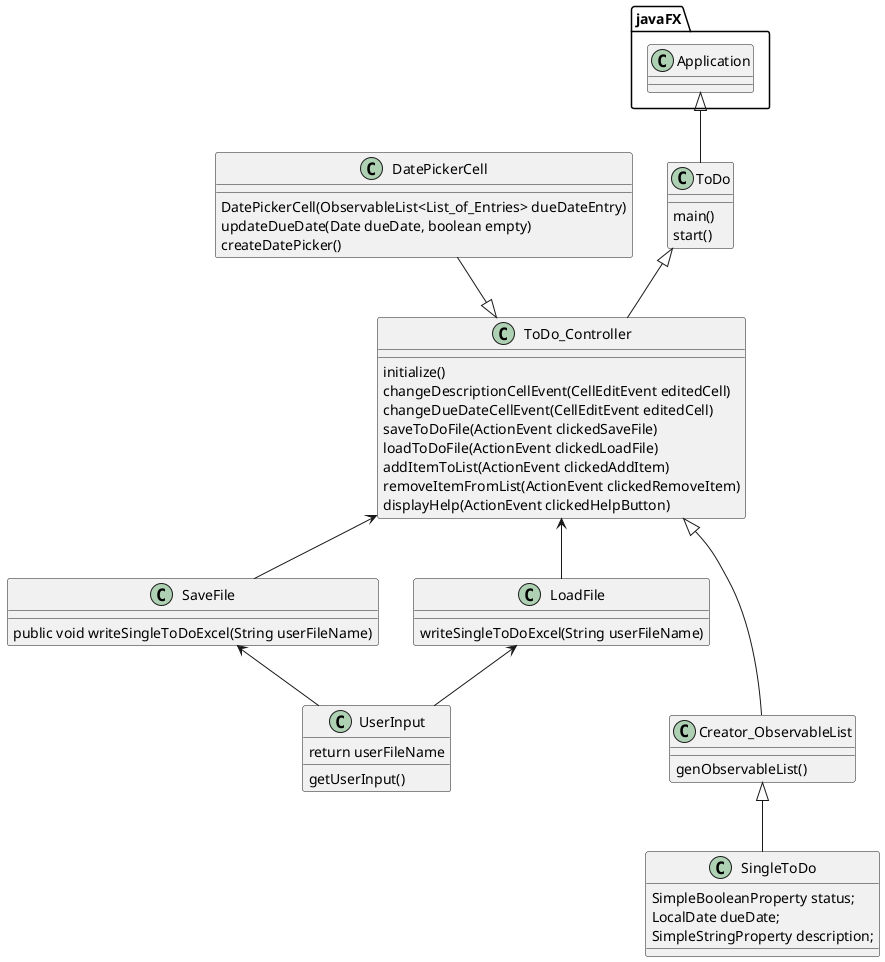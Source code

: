 @startuml
'https://plantuml.com/class-diagram

class ToDo {
    main()
    start()
}

class ToDo_Controller
{
    initialize()
    changeDescriptionCellEvent(CellEditEvent editedCell)
    changeDueDateCellEvent(CellEditEvent editedCell)
    saveToDoFile(ActionEvent clickedSaveFile)
    loadToDoFile(ActionEvent clickedLoadFile)
    addItemToList(ActionEvent clickedAddItem)
    removeItemFromList(ActionEvent clickedRemoveItem)
    displayHelp(ActionEvent clickedHelpButton)

}
class UserInput
{
    getUserInput()
        return userFileName
}

class SaveFile
{
    public void writeSingleToDoExcel(String userFileName)
}

class LoadFile
{
    writeSingleToDoExcel(String userFileName)
}

class Creator_ObservableList
{
    genObservableList()
}

class SingleToDo
{
        SimpleBooleanProperty status;
        LocalDate dueDate;
        SimpleStringProperty description;
}

class DatePickerCell
{
    DatePickerCell(ObservableList<List_of_Entries> dueDateEntry)
    updateDueDate(Date dueDate, boolean empty)
    createDatePicker()
}


javaFX.Application <|-- ToDo

ToDo <|-- ToDo_Controller
ToDo_Controller <|--- Creator_ObservableList
Creator_ObservableList <|-- SingleToDo

SaveFile <-- UserInput
LoadFile <-- UserInput


ToDo_Controller <-- SaveFile
ToDo_Controller <-- LoadFile

DatePickerCell --|> ToDo_Controller



@enduml